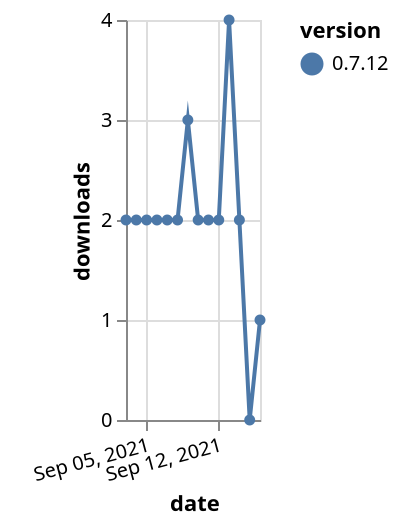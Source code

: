 {"$schema": "https://vega.github.io/schema/vega-lite/v5.json", "description": "A simple bar chart with embedded data.", "data": {"values": [{"date": "2021-09-03", "total": 2776, "delta": 2, "version": "0.7.12"}, {"date": "2021-09-04", "total": 2778, "delta": 2, "version": "0.7.12"}, {"date": "2021-09-05", "total": 2780, "delta": 2, "version": "0.7.12"}, {"date": "2021-09-06", "total": 2782, "delta": 2, "version": "0.7.12"}, {"date": "2021-09-07", "total": 2784, "delta": 2, "version": "0.7.12"}, {"date": "2021-09-08", "total": 2786, "delta": 2, "version": "0.7.12"}, {"date": "2021-09-09", "total": 2789, "delta": 3, "version": "0.7.12"}, {"date": "2021-09-10", "total": 2791, "delta": 2, "version": "0.7.12"}, {"date": "2021-09-11", "total": 2793, "delta": 2, "version": "0.7.12"}, {"date": "2021-09-12", "total": 2795, "delta": 2, "version": "0.7.12"}, {"date": "2021-09-13", "total": 2799, "delta": 4, "version": "0.7.12"}, {"date": "2021-09-14", "total": 2801, "delta": 2, "version": "0.7.12"}, {"date": "2021-09-15", "total": 2801, "delta": 0, "version": "0.7.12"}, {"date": "2021-09-16", "total": 2802, "delta": 1, "version": "0.7.12"}]}, "width": "container", "mark": {"type": "line", "point": {"filled": true}}, "encoding": {"x": {"field": "date", "type": "temporal", "timeUnit": "yearmonthdate", "title": "date", "axis": {"labelAngle": -15}}, "y": {"field": "delta", "type": "quantitative", "title": "downloads"}, "color": {"field": "version", "type": "nominal"}, "tooltip": {"field": "delta"}}}